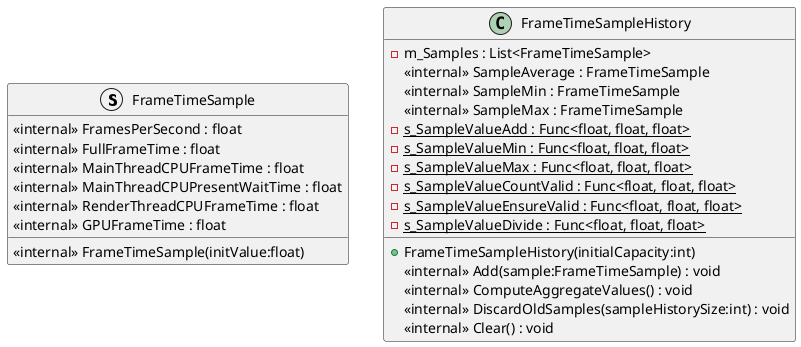 @startuml
struct FrameTimeSample {
    <<internal>> FramesPerSecond : float
    <<internal>> FullFrameTime : float
    <<internal>> MainThreadCPUFrameTime : float
    <<internal>> MainThreadCPUPresentWaitTime : float
    <<internal>> RenderThreadCPUFrameTime : float
    <<internal>> GPUFrameTime : float
    <<internal>> FrameTimeSample(initValue:float)
}
class FrameTimeSampleHistory {
    + FrameTimeSampleHistory(initialCapacity:int)
    - m_Samples : List<FrameTimeSample>
    <<internal>> SampleAverage : FrameTimeSample
    <<internal>> SampleMin : FrameTimeSample
    <<internal>> SampleMax : FrameTimeSample
    <<internal>> Add(sample:FrameTimeSample) : void
    {static} - s_SampleValueAdd : Func<float, float, float>
    {static} - s_SampleValueMin : Func<float, float, float>
    {static} - s_SampleValueMax : Func<float, float, float>
    {static} - s_SampleValueCountValid : Func<float, float, float>
    {static} - s_SampleValueEnsureValid : Func<float, float, float>
    {static} - s_SampleValueDivide : Func<float, float, float>
    <<internal>> ComputeAggregateValues() : void
    <<internal>> DiscardOldSamples(sampleHistorySize:int) : void
    <<internal>> Clear() : void
}
@enduml
